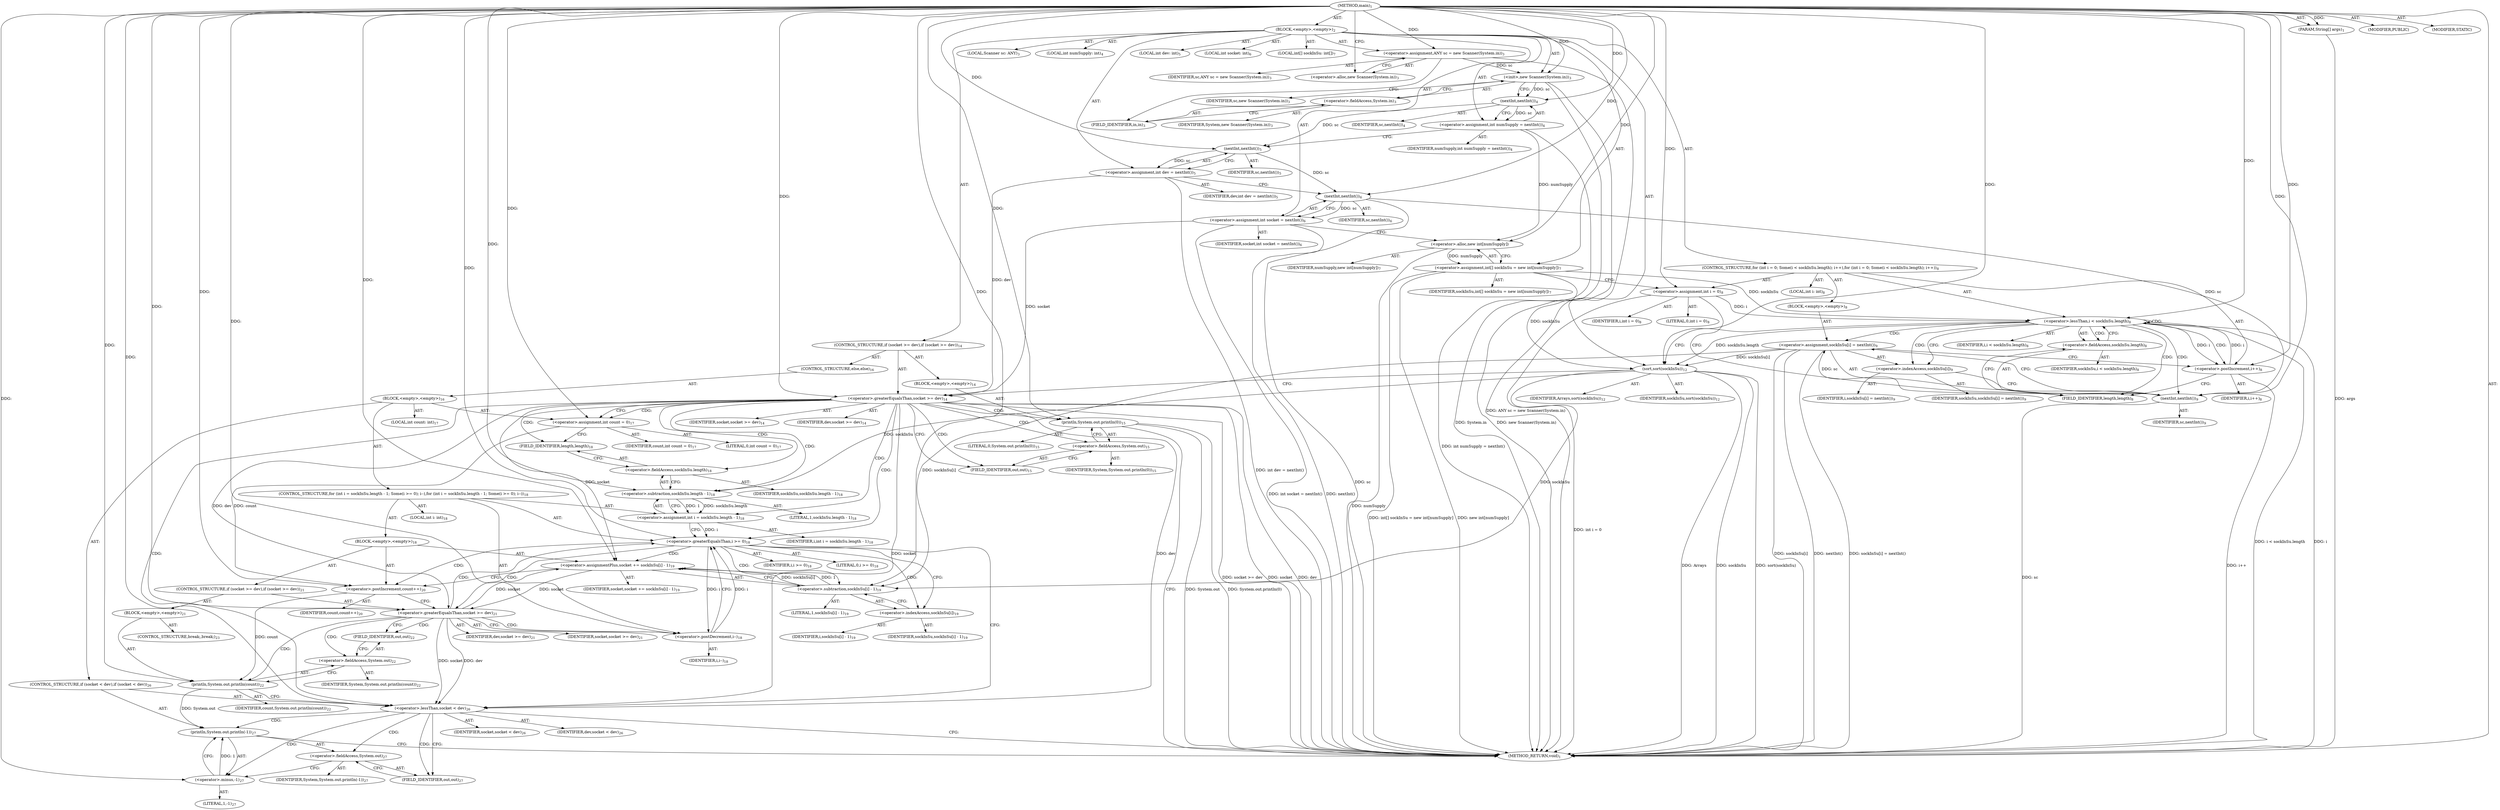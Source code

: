 digraph "main" {  
"19" [label = <(METHOD,main)<SUB>1</SUB>> ]
"20" [label = <(PARAM,String[] args)<SUB>1</SUB>> ]
"21" [label = <(BLOCK,&lt;empty&gt;,&lt;empty&gt;)<SUB>2</SUB>> ]
"4" [label = <(LOCAL,Scanner sc: ANY)<SUB>3</SUB>> ]
"22" [label = <(&lt;operator&gt;.assignment,ANY sc = new Scanner(System.in))<SUB>3</SUB>> ]
"23" [label = <(IDENTIFIER,sc,ANY sc = new Scanner(System.in))<SUB>3</SUB>> ]
"24" [label = <(&lt;operator&gt;.alloc,new Scanner(System.in))<SUB>3</SUB>> ]
"25" [label = <(&lt;init&gt;,new Scanner(System.in))<SUB>3</SUB>> ]
"3" [label = <(IDENTIFIER,sc,new Scanner(System.in))<SUB>3</SUB>> ]
"26" [label = <(&lt;operator&gt;.fieldAccess,System.in)<SUB>3</SUB>> ]
"27" [label = <(IDENTIFIER,System,new Scanner(System.in))<SUB>3</SUB>> ]
"28" [label = <(FIELD_IDENTIFIER,in,in)<SUB>3</SUB>> ]
"29" [label = <(LOCAL,int numSupply: int)<SUB>4</SUB>> ]
"30" [label = <(&lt;operator&gt;.assignment,int numSupply = nextInt())<SUB>4</SUB>> ]
"31" [label = <(IDENTIFIER,numSupply,int numSupply = nextInt())<SUB>4</SUB>> ]
"32" [label = <(nextInt,nextInt())<SUB>4</SUB>> ]
"33" [label = <(IDENTIFIER,sc,nextInt())<SUB>4</SUB>> ]
"34" [label = <(LOCAL,int dev: int)<SUB>5</SUB>> ]
"35" [label = <(&lt;operator&gt;.assignment,int dev = nextInt())<SUB>5</SUB>> ]
"36" [label = <(IDENTIFIER,dev,int dev = nextInt())<SUB>5</SUB>> ]
"37" [label = <(nextInt,nextInt())<SUB>5</SUB>> ]
"38" [label = <(IDENTIFIER,sc,nextInt())<SUB>5</SUB>> ]
"39" [label = <(LOCAL,int socket: int)<SUB>6</SUB>> ]
"40" [label = <(&lt;operator&gt;.assignment,int socket = nextInt())<SUB>6</SUB>> ]
"41" [label = <(IDENTIFIER,socket,int socket = nextInt())<SUB>6</SUB>> ]
"42" [label = <(nextInt,nextInt())<SUB>6</SUB>> ]
"43" [label = <(IDENTIFIER,sc,nextInt())<SUB>6</SUB>> ]
"44" [label = <(LOCAL,int[] sockInSu: int[])<SUB>7</SUB>> ]
"45" [label = <(&lt;operator&gt;.assignment,int[] sockInSu = new int[numSupply])<SUB>7</SUB>> ]
"46" [label = <(IDENTIFIER,sockInSu,int[] sockInSu = new int[numSupply])<SUB>7</SUB>> ]
"47" [label = <(&lt;operator&gt;.alloc,new int[numSupply])> ]
"48" [label = <(IDENTIFIER,numSupply,new int[numSupply])<SUB>7</SUB>> ]
"49" [label = <(CONTROL_STRUCTURE,for (int i = 0; Some(i &lt; sockInSu.length); i++),for (int i = 0; Some(i &lt; sockInSu.length); i++))<SUB>8</SUB>> ]
"50" [label = <(LOCAL,int i: int)<SUB>8</SUB>> ]
"51" [label = <(&lt;operator&gt;.assignment,int i = 0)<SUB>8</SUB>> ]
"52" [label = <(IDENTIFIER,i,int i = 0)<SUB>8</SUB>> ]
"53" [label = <(LITERAL,0,int i = 0)<SUB>8</SUB>> ]
"54" [label = <(&lt;operator&gt;.lessThan,i &lt; sockInSu.length)<SUB>8</SUB>> ]
"55" [label = <(IDENTIFIER,i,i &lt; sockInSu.length)<SUB>8</SUB>> ]
"56" [label = <(&lt;operator&gt;.fieldAccess,sockInSu.length)<SUB>8</SUB>> ]
"57" [label = <(IDENTIFIER,sockInSu,i &lt; sockInSu.length)<SUB>8</SUB>> ]
"58" [label = <(FIELD_IDENTIFIER,length,length)<SUB>8</SUB>> ]
"59" [label = <(&lt;operator&gt;.postIncrement,i++)<SUB>8</SUB>> ]
"60" [label = <(IDENTIFIER,i,i++)<SUB>8</SUB>> ]
"61" [label = <(BLOCK,&lt;empty&gt;,&lt;empty&gt;)<SUB>8</SUB>> ]
"62" [label = <(&lt;operator&gt;.assignment,sockInSu[i] = nextInt())<SUB>9</SUB>> ]
"63" [label = <(&lt;operator&gt;.indexAccess,sockInSu[i])<SUB>9</SUB>> ]
"64" [label = <(IDENTIFIER,sockInSu,sockInSu[i] = nextInt())<SUB>9</SUB>> ]
"65" [label = <(IDENTIFIER,i,sockInSu[i] = nextInt())<SUB>9</SUB>> ]
"66" [label = <(nextInt,nextInt())<SUB>9</SUB>> ]
"67" [label = <(IDENTIFIER,sc,nextInt())<SUB>9</SUB>> ]
"68" [label = <(sort,sort(sockInSu))<SUB>12</SUB>> ]
"69" [label = <(IDENTIFIER,Arrays,sort(sockInSu))<SUB>12</SUB>> ]
"70" [label = <(IDENTIFIER,sockInSu,sort(sockInSu))<SUB>12</SUB>> ]
"71" [label = <(CONTROL_STRUCTURE,if (socket &gt;= dev),if (socket &gt;= dev))<SUB>14</SUB>> ]
"72" [label = <(&lt;operator&gt;.greaterEqualsThan,socket &gt;= dev)<SUB>14</SUB>> ]
"73" [label = <(IDENTIFIER,socket,socket &gt;= dev)<SUB>14</SUB>> ]
"74" [label = <(IDENTIFIER,dev,socket &gt;= dev)<SUB>14</SUB>> ]
"75" [label = <(BLOCK,&lt;empty&gt;,&lt;empty&gt;)<SUB>14</SUB>> ]
"76" [label = <(println,System.out.println(0))<SUB>15</SUB>> ]
"77" [label = <(&lt;operator&gt;.fieldAccess,System.out)<SUB>15</SUB>> ]
"78" [label = <(IDENTIFIER,System,System.out.println(0))<SUB>15</SUB>> ]
"79" [label = <(FIELD_IDENTIFIER,out,out)<SUB>15</SUB>> ]
"80" [label = <(LITERAL,0,System.out.println(0))<SUB>15</SUB>> ]
"81" [label = <(CONTROL_STRUCTURE,else,else)<SUB>16</SUB>> ]
"82" [label = <(BLOCK,&lt;empty&gt;,&lt;empty&gt;)<SUB>16</SUB>> ]
"83" [label = <(LOCAL,int count: int)<SUB>17</SUB>> ]
"84" [label = <(&lt;operator&gt;.assignment,int count = 0)<SUB>17</SUB>> ]
"85" [label = <(IDENTIFIER,count,int count = 0)<SUB>17</SUB>> ]
"86" [label = <(LITERAL,0,int count = 0)<SUB>17</SUB>> ]
"87" [label = <(CONTROL_STRUCTURE,for (int i = sockInSu.length - 1; Some(i &gt;= 0); i--),for (int i = sockInSu.length - 1; Some(i &gt;= 0); i--))<SUB>18</SUB>> ]
"88" [label = <(LOCAL,int i: int)<SUB>18</SUB>> ]
"89" [label = <(&lt;operator&gt;.assignment,int i = sockInSu.length - 1)<SUB>18</SUB>> ]
"90" [label = <(IDENTIFIER,i,int i = sockInSu.length - 1)<SUB>18</SUB>> ]
"91" [label = <(&lt;operator&gt;.subtraction,sockInSu.length - 1)<SUB>18</SUB>> ]
"92" [label = <(&lt;operator&gt;.fieldAccess,sockInSu.length)<SUB>18</SUB>> ]
"93" [label = <(IDENTIFIER,sockInSu,sockInSu.length - 1)<SUB>18</SUB>> ]
"94" [label = <(FIELD_IDENTIFIER,length,length)<SUB>18</SUB>> ]
"95" [label = <(LITERAL,1,sockInSu.length - 1)<SUB>18</SUB>> ]
"96" [label = <(&lt;operator&gt;.greaterEqualsThan,i &gt;= 0)<SUB>18</SUB>> ]
"97" [label = <(IDENTIFIER,i,i &gt;= 0)<SUB>18</SUB>> ]
"98" [label = <(LITERAL,0,i &gt;= 0)<SUB>18</SUB>> ]
"99" [label = <(&lt;operator&gt;.postDecrement,i--)<SUB>18</SUB>> ]
"100" [label = <(IDENTIFIER,i,i--)<SUB>18</SUB>> ]
"101" [label = <(BLOCK,&lt;empty&gt;,&lt;empty&gt;)<SUB>18</SUB>> ]
"102" [label = <(&lt;operator&gt;.assignmentPlus,socket += sockInSu[i] - 1)<SUB>19</SUB>> ]
"103" [label = <(IDENTIFIER,socket,socket += sockInSu[i] - 1)<SUB>19</SUB>> ]
"104" [label = <(&lt;operator&gt;.subtraction,sockInSu[i] - 1)<SUB>19</SUB>> ]
"105" [label = <(&lt;operator&gt;.indexAccess,sockInSu[i])<SUB>19</SUB>> ]
"106" [label = <(IDENTIFIER,sockInSu,sockInSu[i] - 1)<SUB>19</SUB>> ]
"107" [label = <(IDENTIFIER,i,sockInSu[i] - 1)<SUB>19</SUB>> ]
"108" [label = <(LITERAL,1,sockInSu[i] - 1)<SUB>19</SUB>> ]
"109" [label = <(&lt;operator&gt;.postIncrement,count++)<SUB>20</SUB>> ]
"110" [label = <(IDENTIFIER,count,count++)<SUB>20</SUB>> ]
"111" [label = <(CONTROL_STRUCTURE,if (socket &gt;= dev),if (socket &gt;= dev))<SUB>21</SUB>> ]
"112" [label = <(&lt;operator&gt;.greaterEqualsThan,socket &gt;= dev)<SUB>21</SUB>> ]
"113" [label = <(IDENTIFIER,socket,socket &gt;= dev)<SUB>21</SUB>> ]
"114" [label = <(IDENTIFIER,dev,socket &gt;= dev)<SUB>21</SUB>> ]
"115" [label = <(BLOCK,&lt;empty&gt;,&lt;empty&gt;)<SUB>21</SUB>> ]
"116" [label = <(println,System.out.println(count))<SUB>22</SUB>> ]
"117" [label = <(&lt;operator&gt;.fieldAccess,System.out)<SUB>22</SUB>> ]
"118" [label = <(IDENTIFIER,System,System.out.println(count))<SUB>22</SUB>> ]
"119" [label = <(FIELD_IDENTIFIER,out,out)<SUB>22</SUB>> ]
"120" [label = <(IDENTIFIER,count,System.out.println(count))<SUB>22</SUB>> ]
"121" [label = <(CONTROL_STRUCTURE,break;,break;)<SUB>23</SUB>> ]
"122" [label = <(CONTROL_STRUCTURE,if (socket &lt; dev),if (socket &lt; dev))<SUB>26</SUB>> ]
"123" [label = <(&lt;operator&gt;.lessThan,socket &lt; dev)<SUB>26</SUB>> ]
"124" [label = <(IDENTIFIER,socket,socket &lt; dev)<SUB>26</SUB>> ]
"125" [label = <(IDENTIFIER,dev,socket &lt; dev)<SUB>26</SUB>> ]
"126" [label = <(println,System.out.println(-1))<SUB>27</SUB>> ]
"127" [label = <(&lt;operator&gt;.fieldAccess,System.out)<SUB>27</SUB>> ]
"128" [label = <(IDENTIFIER,System,System.out.println(-1))<SUB>27</SUB>> ]
"129" [label = <(FIELD_IDENTIFIER,out,out)<SUB>27</SUB>> ]
"130" [label = <(&lt;operator&gt;.minus,-1)<SUB>27</SUB>> ]
"131" [label = <(LITERAL,1,-1)<SUB>27</SUB>> ]
"132" [label = <(MODIFIER,PUBLIC)> ]
"133" [label = <(MODIFIER,STATIC)> ]
"134" [label = <(METHOD_RETURN,void)<SUB>1</SUB>> ]
  "19" -> "20"  [ label = "AST: "] 
  "19" -> "21"  [ label = "AST: "] 
  "19" -> "132"  [ label = "AST: "] 
  "19" -> "133"  [ label = "AST: "] 
  "19" -> "134"  [ label = "AST: "] 
  "21" -> "4"  [ label = "AST: "] 
  "21" -> "22"  [ label = "AST: "] 
  "21" -> "25"  [ label = "AST: "] 
  "21" -> "29"  [ label = "AST: "] 
  "21" -> "30"  [ label = "AST: "] 
  "21" -> "34"  [ label = "AST: "] 
  "21" -> "35"  [ label = "AST: "] 
  "21" -> "39"  [ label = "AST: "] 
  "21" -> "40"  [ label = "AST: "] 
  "21" -> "44"  [ label = "AST: "] 
  "21" -> "45"  [ label = "AST: "] 
  "21" -> "49"  [ label = "AST: "] 
  "21" -> "68"  [ label = "AST: "] 
  "21" -> "71"  [ label = "AST: "] 
  "22" -> "23"  [ label = "AST: "] 
  "22" -> "24"  [ label = "AST: "] 
  "25" -> "3"  [ label = "AST: "] 
  "25" -> "26"  [ label = "AST: "] 
  "26" -> "27"  [ label = "AST: "] 
  "26" -> "28"  [ label = "AST: "] 
  "30" -> "31"  [ label = "AST: "] 
  "30" -> "32"  [ label = "AST: "] 
  "32" -> "33"  [ label = "AST: "] 
  "35" -> "36"  [ label = "AST: "] 
  "35" -> "37"  [ label = "AST: "] 
  "37" -> "38"  [ label = "AST: "] 
  "40" -> "41"  [ label = "AST: "] 
  "40" -> "42"  [ label = "AST: "] 
  "42" -> "43"  [ label = "AST: "] 
  "45" -> "46"  [ label = "AST: "] 
  "45" -> "47"  [ label = "AST: "] 
  "47" -> "48"  [ label = "AST: "] 
  "49" -> "50"  [ label = "AST: "] 
  "49" -> "51"  [ label = "AST: "] 
  "49" -> "54"  [ label = "AST: "] 
  "49" -> "59"  [ label = "AST: "] 
  "49" -> "61"  [ label = "AST: "] 
  "51" -> "52"  [ label = "AST: "] 
  "51" -> "53"  [ label = "AST: "] 
  "54" -> "55"  [ label = "AST: "] 
  "54" -> "56"  [ label = "AST: "] 
  "56" -> "57"  [ label = "AST: "] 
  "56" -> "58"  [ label = "AST: "] 
  "59" -> "60"  [ label = "AST: "] 
  "61" -> "62"  [ label = "AST: "] 
  "62" -> "63"  [ label = "AST: "] 
  "62" -> "66"  [ label = "AST: "] 
  "63" -> "64"  [ label = "AST: "] 
  "63" -> "65"  [ label = "AST: "] 
  "66" -> "67"  [ label = "AST: "] 
  "68" -> "69"  [ label = "AST: "] 
  "68" -> "70"  [ label = "AST: "] 
  "71" -> "72"  [ label = "AST: "] 
  "71" -> "75"  [ label = "AST: "] 
  "71" -> "81"  [ label = "AST: "] 
  "72" -> "73"  [ label = "AST: "] 
  "72" -> "74"  [ label = "AST: "] 
  "75" -> "76"  [ label = "AST: "] 
  "76" -> "77"  [ label = "AST: "] 
  "76" -> "80"  [ label = "AST: "] 
  "77" -> "78"  [ label = "AST: "] 
  "77" -> "79"  [ label = "AST: "] 
  "81" -> "82"  [ label = "AST: "] 
  "82" -> "83"  [ label = "AST: "] 
  "82" -> "84"  [ label = "AST: "] 
  "82" -> "87"  [ label = "AST: "] 
  "82" -> "122"  [ label = "AST: "] 
  "84" -> "85"  [ label = "AST: "] 
  "84" -> "86"  [ label = "AST: "] 
  "87" -> "88"  [ label = "AST: "] 
  "87" -> "89"  [ label = "AST: "] 
  "87" -> "96"  [ label = "AST: "] 
  "87" -> "99"  [ label = "AST: "] 
  "87" -> "101"  [ label = "AST: "] 
  "89" -> "90"  [ label = "AST: "] 
  "89" -> "91"  [ label = "AST: "] 
  "91" -> "92"  [ label = "AST: "] 
  "91" -> "95"  [ label = "AST: "] 
  "92" -> "93"  [ label = "AST: "] 
  "92" -> "94"  [ label = "AST: "] 
  "96" -> "97"  [ label = "AST: "] 
  "96" -> "98"  [ label = "AST: "] 
  "99" -> "100"  [ label = "AST: "] 
  "101" -> "102"  [ label = "AST: "] 
  "101" -> "109"  [ label = "AST: "] 
  "101" -> "111"  [ label = "AST: "] 
  "102" -> "103"  [ label = "AST: "] 
  "102" -> "104"  [ label = "AST: "] 
  "104" -> "105"  [ label = "AST: "] 
  "104" -> "108"  [ label = "AST: "] 
  "105" -> "106"  [ label = "AST: "] 
  "105" -> "107"  [ label = "AST: "] 
  "109" -> "110"  [ label = "AST: "] 
  "111" -> "112"  [ label = "AST: "] 
  "111" -> "115"  [ label = "AST: "] 
  "112" -> "113"  [ label = "AST: "] 
  "112" -> "114"  [ label = "AST: "] 
  "115" -> "116"  [ label = "AST: "] 
  "115" -> "121"  [ label = "AST: "] 
  "116" -> "117"  [ label = "AST: "] 
  "116" -> "120"  [ label = "AST: "] 
  "117" -> "118"  [ label = "AST: "] 
  "117" -> "119"  [ label = "AST: "] 
  "122" -> "123"  [ label = "AST: "] 
  "122" -> "126"  [ label = "AST: "] 
  "123" -> "124"  [ label = "AST: "] 
  "123" -> "125"  [ label = "AST: "] 
  "126" -> "127"  [ label = "AST: "] 
  "126" -> "130"  [ label = "AST: "] 
  "127" -> "128"  [ label = "AST: "] 
  "127" -> "129"  [ label = "AST: "] 
  "130" -> "131"  [ label = "AST: "] 
  "22" -> "28"  [ label = "CFG: "] 
  "25" -> "32"  [ label = "CFG: "] 
  "30" -> "37"  [ label = "CFG: "] 
  "35" -> "42"  [ label = "CFG: "] 
  "40" -> "47"  [ label = "CFG: "] 
  "45" -> "51"  [ label = "CFG: "] 
  "68" -> "72"  [ label = "CFG: "] 
  "24" -> "22"  [ label = "CFG: "] 
  "26" -> "25"  [ label = "CFG: "] 
  "32" -> "30"  [ label = "CFG: "] 
  "37" -> "35"  [ label = "CFG: "] 
  "42" -> "40"  [ label = "CFG: "] 
  "47" -> "45"  [ label = "CFG: "] 
  "51" -> "58"  [ label = "CFG: "] 
  "54" -> "63"  [ label = "CFG: "] 
  "54" -> "68"  [ label = "CFG: "] 
  "59" -> "58"  [ label = "CFG: "] 
  "72" -> "79"  [ label = "CFG: "] 
  "72" -> "84"  [ label = "CFG: "] 
  "28" -> "26"  [ label = "CFG: "] 
  "56" -> "54"  [ label = "CFG: "] 
  "62" -> "59"  [ label = "CFG: "] 
  "76" -> "134"  [ label = "CFG: "] 
  "58" -> "56"  [ label = "CFG: "] 
  "63" -> "66"  [ label = "CFG: "] 
  "66" -> "62"  [ label = "CFG: "] 
  "77" -> "76"  [ label = "CFG: "] 
  "84" -> "94"  [ label = "CFG: "] 
  "79" -> "77"  [ label = "CFG: "] 
  "89" -> "96"  [ label = "CFG: "] 
  "96" -> "105"  [ label = "CFG: "] 
  "96" -> "123"  [ label = "CFG: "] 
  "99" -> "96"  [ label = "CFG: "] 
  "123" -> "134"  [ label = "CFG: "] 
  "123" -> "129"  [ label = "CFG: "] 
  "126" -> "134"  [ label = "CFG: "] 
  "91" -> "89"  [ label = "CFG: "] 
  "102" -> "109"  [ label = "CFG: "] 
  "109" -> "112"  [ label = "CFG: "] 
  "127" -> "130"  [ label = "CFG: "] 
  "130" -> "126"  [ label = "CFG: "] 
  "92" -> "91"  [ label = "CFG: "] 
  "104" -> "102"  [ label = "CFG: "] 
  "112" -> "119"  [ label = "CFG: "] 
  "112" -> "99"  [ label = "CFG: "] 
  "129" -> "127"  [ label = "CFG: "] 
  "94" -> "92"  [ label = "CFG: "] 
  "105" -> "104"  [ label = "CFG: "] 
  "116" -> "123"  [ label = "CFG: "] 
  "117" -> "116"  [ label = "CFG: "] 
  "119" -> "117"  [ label = "CFG: "] 
  "19" -> "24"  [ label = "CFG: "] 
  "20" -> "134"  [ label = "DDG: args"] 
  "22" -> "134"  [ label = "DDG: ANY sc = new Scanner(System.in)"] 
  "25" -> "134"  [ label = "DDG: System.in"] 
  "25" -> "134"  [ label = "DDG: new Scanner(System.in)"] 
  "30" -> "134"  [ label = "DDG: int numSupply = nextInt()"] 
  "35" -> "134"  [ label = "DDG: int dev = nextInt()"] 
  "42" -> "134"  [ label = "DDG: sc"] 
  "40" -> "134"  [ label = "DDG: nextInt()"] 
  "40" -> "134"  [ label = "DDG: int socket = nextInt()"] 
  "47" -> "134"  [ label = "DDG: numSupply"] 
  "45" -> "134"  [ label = "DDG: new int[numSupply]"] 
  "45" -> "134"  [ label = "DDG: int[] sockInSu = new int[numSupply]"] 
  "51" -> "134"  [ label = "DDG: int i = 0"] 
  "54" -> "134"  [ label = "DDG: i"] 
  "54" -> "134"  [ label = "DDG: i &lt; sockInSu.length"] 
  "68" -> "134"  [ label = "DDG: sockInSu"] 
  "68" -> "134"  [ label = "DDG: sort(sockInSu)"] 
  "72" -> "134"  [ label = "DDG: socket"] 
  "72" -> "134"  [ label = "DDG: dev"] 
  "72" -> "134"  [ label = "DDG: socket &gt;= dev"] 
  "76" -> "134"  [ label = "DDG: System.out"] 
  "76" -> "134"  [ label = "DDG: System.out.println(0)"] 
  "62" -> "134"  [ label = "DDG: sockInSu[i]"] 
  "66" -> "134"  [ label = "DDG: sc"] 
  "62" -> "134"  [ label = "DDG: nextInt()"] 
  "62" -> "134"  [ label = "DDG: sockInSu[i] = nextInt()"] 
  "59" -> "134"  [ label = "DDG: i++"] 
  "68" -> "134"  [ label = "DDG: Arrays"] 
  "19" -> "20"  [ label = "DDG: "] 
  "19" -> "22"  [ label = "DDG: "] 
  "32" -> "30"  [ label = "DDG: sc"] 
  "37" -> "35"  [ label = "DDG: sc"] 
  "42" -> "40"  [ label = "DDG: sc"] 
  "47" -> "45"  [ label = "DDG: numSupply"] 
  "22" -> "25"  [ label = "DDG: sc"] 
  "19" -> "25"  [ label = "DDG: "] 
  "19" -> "51"  [ label = "DDG: "] 
  "19" -> "68"  [ label = "DDG: "] 
  "45" -> "68"  [ label = "DDG: sockInSu"] 
  "54" -> "68"  [ label = "DDG: sockInSu.length"] 
  "62" -> "68"  [ label = "DDG: sockInSu[i]"] 
  "25" -> "32"  [ label = "DDG: sc"] 
  "19" -> "32"  [ label = "DDG: "] 
  "32" -> "37"  [ label = "DDG: sc"] 
  "19" -> "37"  [ label = "DDG: "] 
  "37" -> "42"  [ label = "DDG: sc"] 
  "19" -> "42"  [ label = "DDG: "] 
  "30" -> "47"  [ label = "DDG: numSupply"] 
  "19" -> "47"  [ label = "DDG: "] 
  "51" -> "54"  [ label = "DDG: i"] 
  "59" -> "54"  [ label = "DDG: i"] 
  "19" -> "54"  [ label = "DDG: "] 
  "45" -> "54"  [ label = "DDG: sockInSu"] 
  "54" -> "59"  [ label = "DDG: i"] 
  "19" -> "59"  [ label = "DDG: "] 
  "66" -> "62"  [ label = "DDG: sc"] 
  "40" -> "72"  [ label = "DDG: socket"] 
  "19" -> "72"  [ label = "DDG: "] 
  "35" -> "72"  [ label = "DDG: dev"] 
  "19" -> "76"  [ label = "DDG: "] 
  "19" -> "84"  [ label = "DDG: "] 
  "42" -> "66"  [ label = "DDG: sc"] 
  "19" -> "66"  [ label = "DDG: "] 
  "91" -> "89"  [ label = "DDG: sockInSu.length"] 
  "91" -> "89"  [ label = "DDG: 1"] 
  "89" -> "96"  [ label = "DDG: i"] 
  "99" -> "96"  [ label = "DDG: i"] 
  "19" -> "96"  [ label = "DDG: "] 
  "96" -> "99"  [ label = "DDG: i"] 
  "19" -> "99"  [ label = "DDG: "] 
  "104" -> "102"  [ label = "DDG: sockInSu[i]"] 
  "104" -> "102"  [ label = "DDG: 1"] 
  "72" -> "123"  [ label = "DDG: socket"] 
  "112" -> "123"  [ label = "DDG: socket"] 
  "19" -> "123"  [ label = "DDG: "] 
  "72" -> "123"  [ label = "DDG: dev"] 
  "112" -> "123"  [ label = "DDG: dev"] 
  "116" -> "126"  [ label = "DDG: System.out"] 
  "130" -> "126"  [ label = "DDG: 1"] 
  "68" -> "91"  [ label = "DDG: sockInSu"] 
  "19" -> "91"  [ label = "DDG: "] 
  "72" -> "102"  [ label = "DDG: socket"] 
  "112" -> "102"  [ label = "DDG: socket"] 
  "19" -> "102"  [ label = "DDG: "] 
  "84" -> "109"  [ label = "DDG: count"] 
  "19" -> "109"  [ label = "DDG: "] 
  "19" -> "130"  [ label = "DDG: "] 
  "68" -> "104"  [ label = "DDG: sockInSu"] 
  "62" -> "104"  [ label = "DDG: sockInSu[i]"] 
  "19" -> "104"  [ label = "DDG: "] 
  "102" -> "112"  [ label = "DDG: socket"] 
  "19" -> "112"  [ label = "DDG: "] 
  "72" -> "112"  [ label = "DDG: dev"] 
  "109" -> "116"  [ label = "DDG: count"] 
  "19" -> "116"  [ label = "DDG: "] 
  "54" -> "66"  [ label = "CDG: "] 
  "54" -> "56"  [ label = "CDG: "] 
  "54" -> "59"  [ label = "CDG: "] 
  "54" -> "54"  [ label = "CDG: "] 
  "54" -> "58"  [ label = "CDG: "] 
  "54" -> "63"  [ label = "CDG: "] 
  "54" -> "62"  [ label = "CDG: "] 
  "72" -> "94"  [ label = "CDG: "] 
  "72" -> "96"  [ label = "CDG: "] 
  "72" -> "77"  [ label = "CDG: "] 
  "72" -> "89"  [ label = "CDG: "] 
  "72" -> "84"  [ label = "CDG: "] 
  "72" -> "92"  [ label = "CDG: "] 
  "72" -> "123"  [ label = "CDG: "] 
  "72" -> "76"  [ label = "CDG: "] 
  "72" -> "91"  [ label = "CDG: "] 
  "72" -> "79"  [ label = "CDG: "] 
  "96" -> "102"  [ label = "CDG: "] 
  "96" -> "104"  [ label = "CDG: "] 
  "96" -> "112"  [ label = "CDG: "] 
  "96" -> "105"  [ label = "CDG: "] 
  "96" -> "109"  [ label = "CDG: "] 
  "123" -> "129"  [ label = "CDG: "] 
  "123" -> "126"  [ label = "CDG: "] 
  "123" -> "130"  [ label = "CDG: "] 
  "123" -> "127"  [ label = "CDG: "] 
  "112" -> "96"  [ label = "CDG: "] 
  "112" -> "116"  [ label = "CDG: "] 
  "112" -> "99"  [ label = "CDG: "] 
  "112" -> "119"  [ label = "CDG: "] 
  "112" -> "117"  [ label = "CDG: "] 
}
